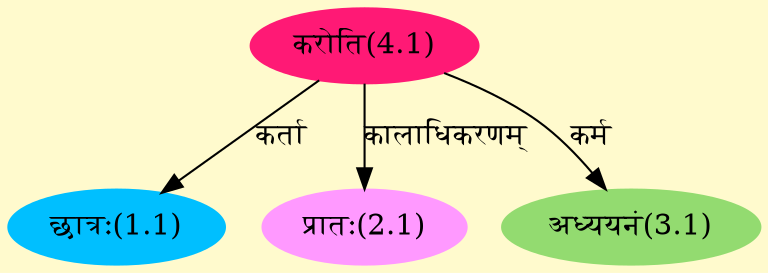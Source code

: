 digraph G{
rankdir=BT;
 compound=true;
 bgcolor="lemonchiffon1";
Node1_1 [style=filled, color="#00BFFF" label = "छात्रः(1.1)"]
Node4_1 [style=filled, color="#FF1975" label = "करोति(4.1)"]
Node2_1 [style=filled, color="#FF99FF" label = "प्रातः(2.1)"]
Node3_1 [style=filled, color="#93DB70" label = "अध्ययनं(3.1)"]
/* Start of Relations section */

Node1_1 -> Node4_1 [  label="कर्ता"  dir="back" ]
Node2_1 -> Node4_1 [  label="कालाधिकरणम्"  dir="back" ]
Node3_1 -> Node4_1 [  label="कर्म"  dir="back" ]
}

